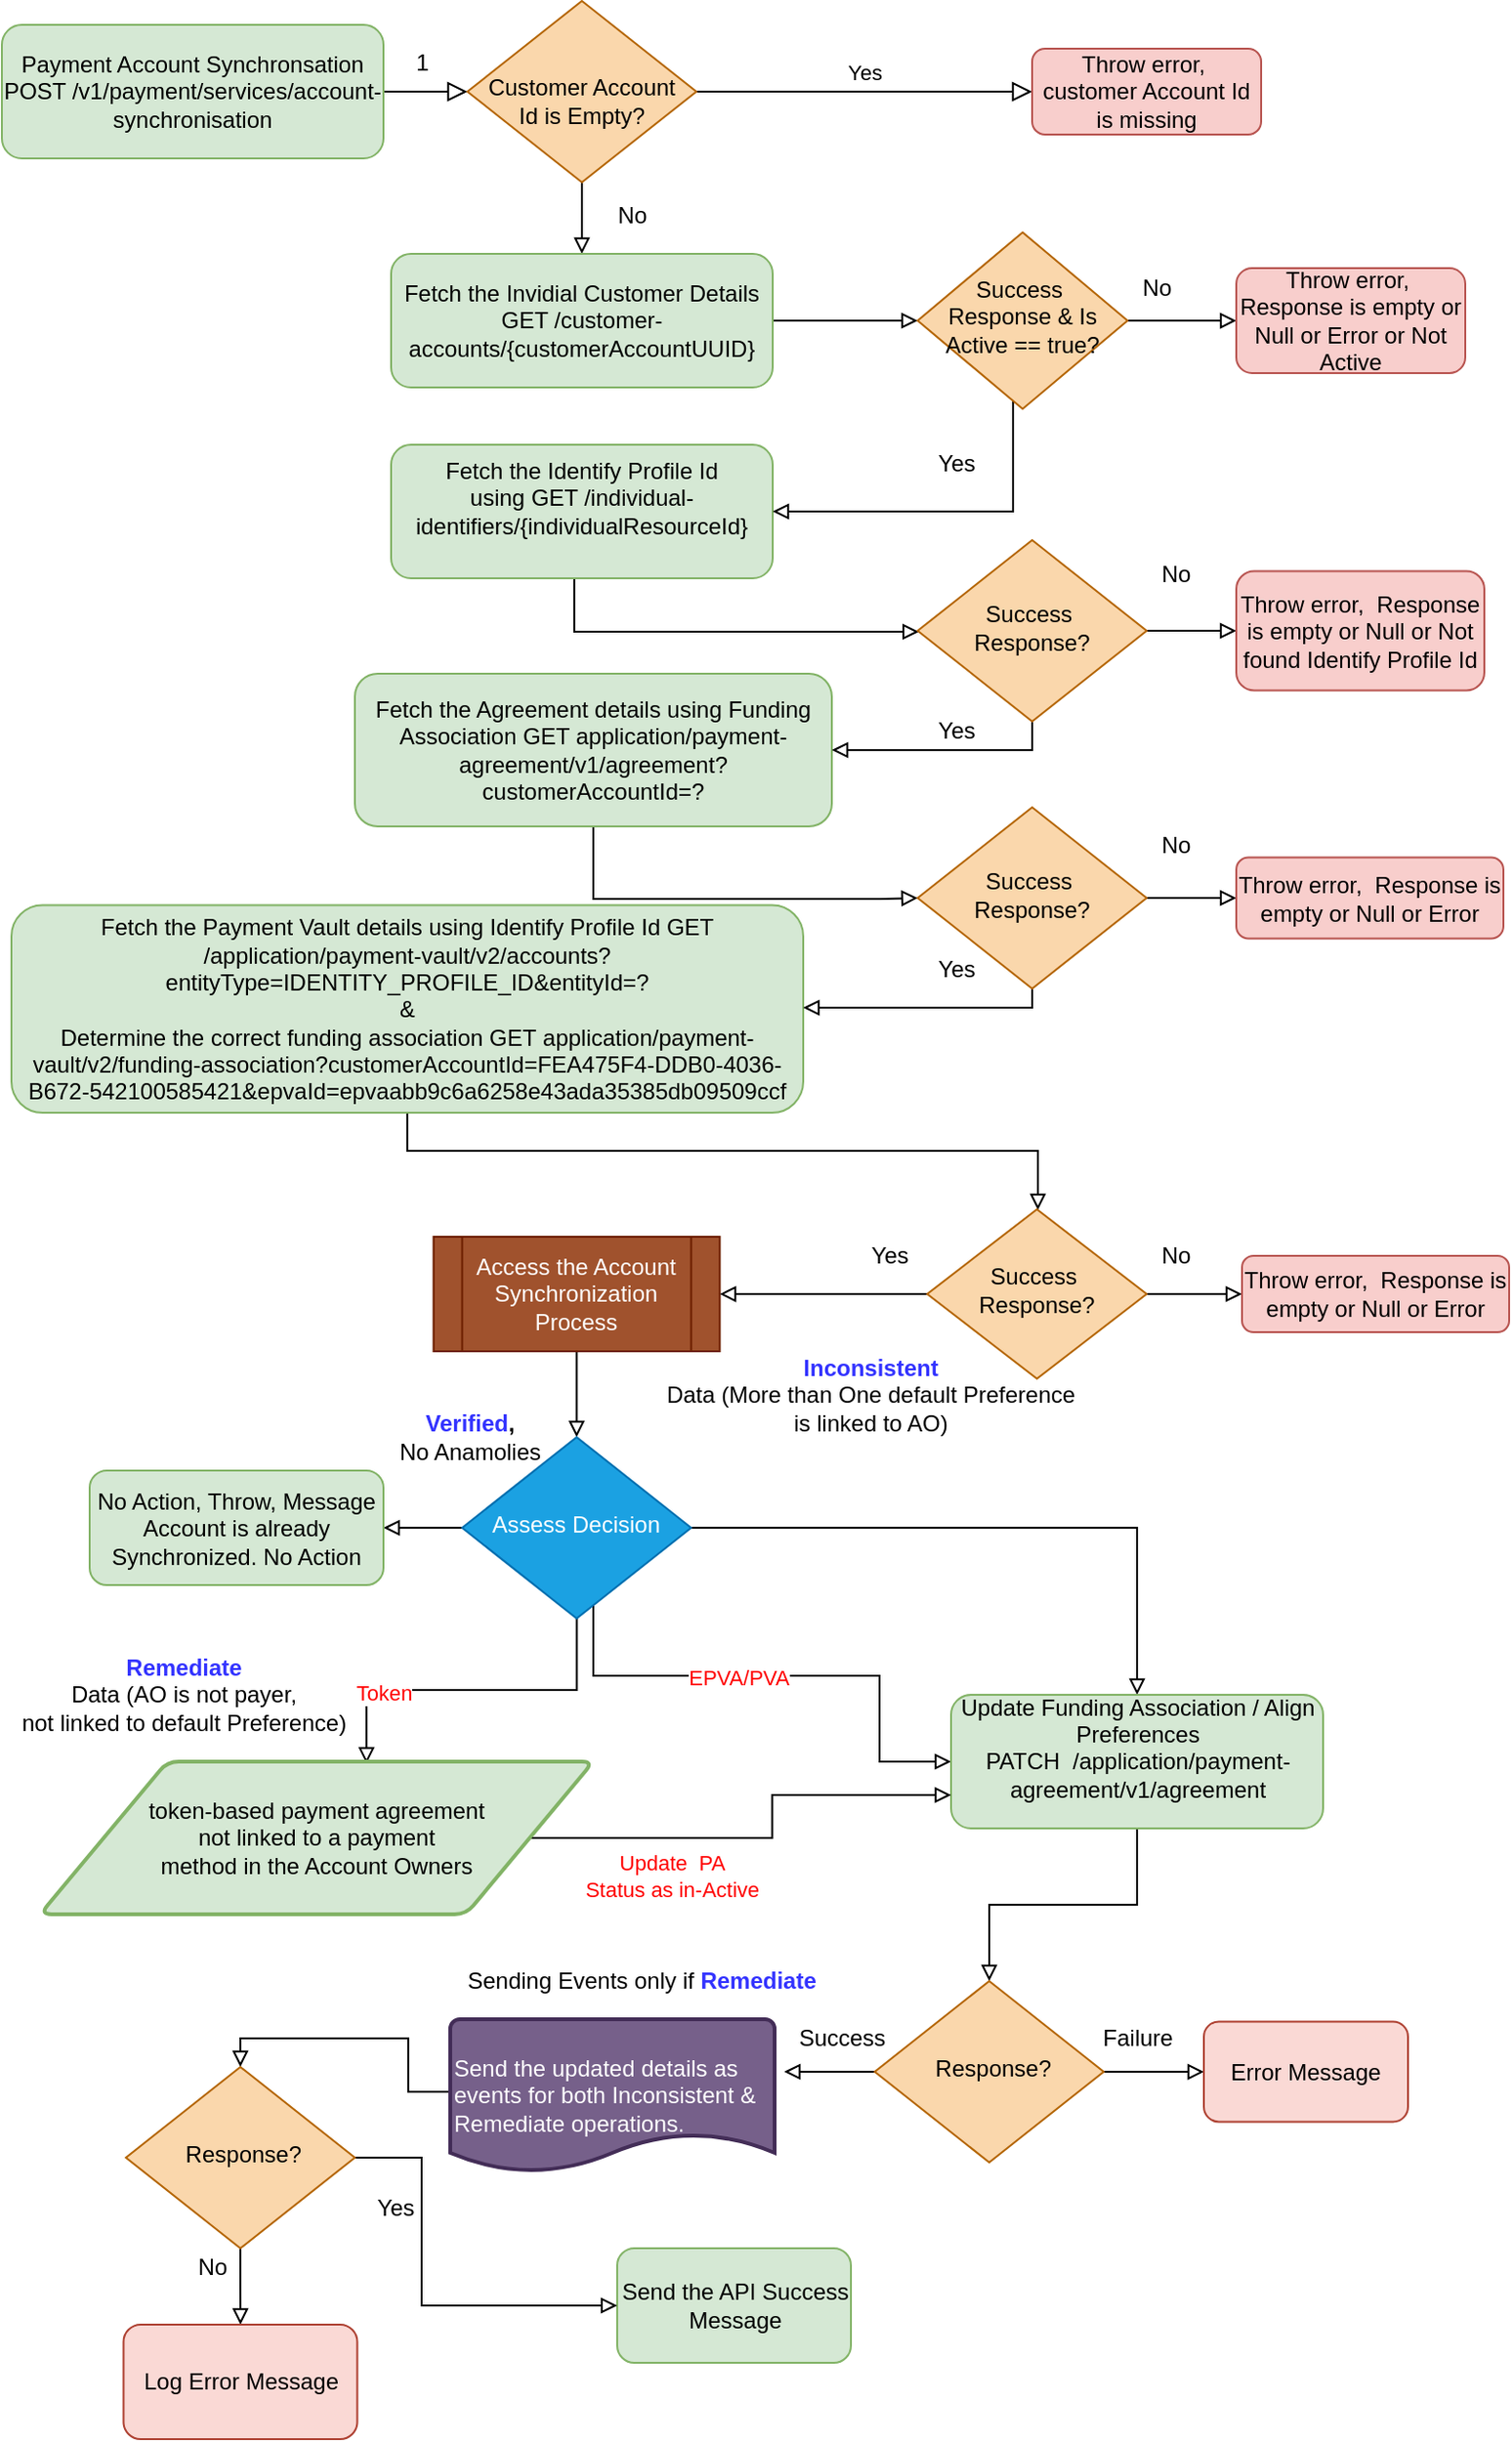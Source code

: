 <mxfile version="14.9.7" type="github">
  <diagram id="C5RBs43oDa-KdzZeNtuy" name="Page-1">
    <mxGraphModel dx="786" dy="378" grid="1" gridSize="10" guides="1" tooltips="1" connect="1" arrows="1" fold="1" page="1" pageScale="1" pageWidth="827" pageHeight="1169" math="0" shadow="0">
      <root>
        <mxCell id="WIyWlLk6GJQsqaUBKTNV-0" />
        <mxCell id="WIyWlLk6GJQsqaUBKTNV-1" parent="WIyWlLk6GJQsqaUBKTNV-0" />
        <mxCell id="WIyWlLk6GJQsqaUBKTNV-2" value="" style="rounded=0;html=1;jettySize=auto;orthogonalLoop=1;fontSize=11;endArrow=block;endFill=0;endSize=8;strokeWidth=1;shadow=0;labelBackgroundColor=none;edgeStyle=orthogonalEdgeStyle;" parent="WIyWlLk6GJQsqaUBKTNV-1" source="WIyWlLk6GJQsqaUBKTNV-3" target="WIyWlLk6GJQsqaUBKTNV-6" edge="1">
          <mxGeometry relative="1" as="geometry" />
        </mxCell>
        <mxCell id="WIyWlLk6GJQsqaUBKTNV-3" value="Payment Account Synchronsation POST /v1/payment/services/account-synchronisation" style="rounded=1;whiteSpace=wrap;html=1;fontSize=12;glass=0;strokeWidth=1;shadow=0;fillColor=#d5e8d4;strokeColor=#82b366;" parent="WIyWlLk6GJQsqaUBKTNV-1" vertex="1">
          <mxGeometry x="10" y="40" width="200" height="70" as="geometry" />
        </mxCell>
        <mxCell id="WIyWlLk6GJQsqaUBKTNV-5" value="Yes" style="edgeStyle=orthogonalEdgeStyle;rounded=0;html=1;jettySize=auto;orthogonalLoop=1;fontSize=11;endArrow=block;endFill=0;endSize=8;strokeWidth=1;shadow=0;labelBackgroundColor=none;" parent="WIyWlLk6GJQsqaUBKTNV-1" source="WIyWlLk6GJQsqaUBKTNV-6" target="WIyWlLk6GJQsqaUBKTNV-7" edge="1">
          <mxGeometry y="10" relative="1" as="geometry">
            <mxPoint as="offset" />
          </mxGeometry>
        </mxCell>
        <mxCell id="s9_wTmnSvpRN9PnZ6FVc-5" style="edgeStyle=orthogonalEdgeStyle;rounded=0;orthogonalLoop=1;jettySize=auto;html=1;startArrow=none;startFill=0;endArrow=block;endFill=0;" edge="1" parent="WIyWlLk6GJQsqaUBKTNV-1" source="WIyWlLk6GJQsqaUBKTNV-6" target="GFsSyfeKyiu5ZQWWRBK6-1">
          <mxGeometry relative="1" as="geometry" />
        </mxCell>
        <mxCell id="WIyWlLk6GJQsqaUBKTNV-6" value="&lt;br&gt;Customer Account Id is Empty?" style="rhombus;whiteSpace=wrap;html=1;shadow=0;fontFamily=Helvetica;fontSize=12;align=center;strokeWidth=1;spacing=6;spacingTop=-4;fillColor=#fad7ac;strokeColor=#b46504;" parent="WIyWlLk6GJQsqaUBKTNV-1" vertex="1">
          <mxGeometry x="254" y="27.5" width="120" height="95" as="geometry" />
        </mxCell>
        <mxCell id="WIyWlLk6GJQsqaUBKTNV-7" value="Throw error,&amp;nbsp; customer Account Id is missing" style="rounded=1;whiteSpace=wrap;html=1;fontSize=12;glass=0;strokeWidth=1;shadow=0;fillColor=#f8cecc;strokeColor=#b85450;" parent="WIyWlLk6GJQsqaUBKTNV-1" vertex="1">
          <mxGeometry x="550" y="52.5" width="120" height="45" as="geometry" />
        </mxCell>
        <mxCell id="GFsSyfeKyiu5ZQWWRBK6-6" style="edgeStyle=orthogonalEdgeStyle;rounded=0;orthogonalLoop=1;jettySize=auto;html=1;entryX=0;entryY=0.5;entryDx=0;entryDy=0;endArrow=block;endFill=0;" parent="WIyWlLk6GJQsqaUBKTNV-1" source="GFsSyfeKyiu5ZQWWRBK6-1" target="GFsSyfeKyiu5ZQWWRBK6-5" edge="1">
          <mxGeometry relative="1" as="geometry" />
        </mxCell>
        <mxCell id="GFsSyfeKyiu5ZQWWRBK6-1" value="Fetch the Invidial Customer Details GET /customer-accounts/{customerAccountUUID}" style="rounded=1;whiteSpace=wrap;html=1;fontSize=12;glass=0;strokeWidth=1;shadow=0;fillColor=#d5e8d4;strokeColor=#82b366;" parent="WIyWlLk6GJQsqaUBKTNV-1" vertex="1">
          <mxGeometry x="214" y="160" width="200" height="70" as="geometry" />
        </mxCell>
        <mxCell id="GFsSyfeKyiu5ZQWWRBK6-16" style="edgeStyle=orthogonalEdgeStyle;rounded=0;orthogonalLoop=1;jettySize=auto;html=1;endArrow=block;endFill=0;" parent="WIyWlLk6GJQsqaUBKTNV-1" source="GFsSyfeKyiu5ZQWWRBK6-2" target="GFsSyfeKyiu5ZQWWRBK6-14" edge="1">
          <mxGeometry relative="1" as="geometry">
            <Array as="points">
              <mxPoint x="310" y="358" />
            </Array>
          </mxGeometry>
        </mxCell>
        <mxCell id="GFsSyfeKyiu5ZQWWRBK6-2" value="Fetch the Identify Profile Id using&amp;nbsp;&lt;span&gt;GET /individual-identifiers/{individualResourceId}&lt;br&gt;&lt;br&gt;&lt;/span&gt;" style="rounded=1;whiteSpace=wrap;html=1;fontSize=12;glass=0;strokeWidth=1;shadow=0;fillColor=#d5e8d4;strokeColor=#82b366;" parent="WIyWlLk6GJQsqaUBKTNV-1" vertex="1">
          <mxGeometry x="214" y="260" width="200" height="70" as="geometry" />
        </mxCell>
        <mxCell id="GFsSyfeKyiu5ZQWWRBK6-23" style="edgeStyle=orthogonalEdgeStyle;rounded=0;orthogonalLoop=1;jettySize=auto;html=1;entryX=0;entryY=0.5;entryDx=0;entryDy=0;endArrow=block;endFill=0;" parent="WIyWlLk6GJQsqaUBKTNV-1" source="GFsSyfeKyiu5ZQWWRBK6-3" target="GFsSyfeKyiu5ZQWWRBK6-22" edge="1">
          <mxGeometry relative="1" as="geometry">
            <Array as="points">
              <mxPoint x="320" y="498" />
              <mxPoint x="470" y="498" />
            </Array>
          </mxGeometry>
        </mxCell>
        <mxCell id="GFsSyfeKyiu5ZQWWRBK6-3" value="Fetch the Agreement details using Funding Association G&lt;span&gt;ET application/payment-agreement/v1/agreement?customerAccountId=?&lt;/span&gt;&lt;span&gt;&lt;br&gt;&lt;/span&gt;" style="rounded=1;whiteSpace=wrap;html=1;fontSize=12;glass=0;strokeWidth=1;shadow=0;fillColor=#d5e8d4;strokeColor=#82b366;" parent="WIyWlLk6GJQsqaUBKTNV-1" vertex="1">
          <mxGeometry x="195" y="380" width="250" height="80" as="geometry" />
        </mxCell>
        <mxCell id="s9_wTmnSvpRN9PnZ6FVc-7" style="edgeStyle=orthogonalEdgeStyle;rounded=0;orthogonalLoop=1;jettySize=auto;html=1;startArrow=none;startFill=0;endArrow=block;endFill=0;" edge="1" parent="WIyWlLk6GJQsqaUBKTNV-1" source="GFsSyfeKyiu5ZQWWRBK6-4" target="GFsSyfeKyiu5ZQWWRBK6-60">
          <mxGeometry relative="1" as="geometry">
            <Array as="points">
              <mxPoint x="223" y="630" />
              <mxPoint x="553" y="630" />
            </Array>
          </mxGeometry>
        </mxCell>
        <mxCell id="GFsSyfeKyiu5ZQWWRBK6-4" value="Fetch the Payment Vault details using Identify Profile Id&amp;nbsp;&lt;span&gt;GET /application/payment-vault/v2/accounts?entityType=IDENTITY_PROFILE_ID&amp;amp;entityId=?&lt;br&gt;&amp;amp;&lt;br&gt;&lt;/span&gt;&lt;span class=&quot;s1&quot;&gt;Determine the correct funding association GET&amp;nbsp;&lt;/span&gt;&lt;span&gt;application/payment-vault/v2/funding-association?customerAccountId=FEA475F4-DDB0-4036-B672-542100585421&amp;amp;epvaId=epvaabb9c6a6258e43ada35385db09509ccf&lt;br&gt;&lt;/span&gt;" style="rounded=1;whiteSpace=wrap;html=1;fontSize=12;glass=0;strokeWidth=1;shadow=0;fillColor=#d5e8d4;strokeColor=#82b366;" parent="WIyWlLk6GJQsqaUBKTNV-1" vertex="1">
          <mxGeometry x="15" y="501.25" width="415" height="108.75" as="geometry" />
        </mxCell>
        <mxCell id="GFsSyfeKyiu5ZQWWRBK6-8" style="edgeStyle=orthogonalEdgeStyle;rounded=0;orthogonalLoop=1;jettySize=auto;html=1;entryX=1;entryY=0.5;entryDx=0;entryDy=0;endArrow=block;endFill=0;" parent="WIyWlLk6GJQsqaUBKTNV-1" source="GFsSyfeKyiu5ZQWWRBK6-5" target="GFsSyfeKyiu5ZQWWRBK6-2" edge="1">
          <mxGeometry relative="1" as="geometry">
            <Array as="points">
              <mxPoint x="540" y="295" />
            </Array>
          </mxGeometry>
        </mxCell>
        <mxCell id="GFsSyfeKyiu5ZQWWRBK6-10" style="edgeStyle=orthogonalEdgeStyle;rounded=0;orthogonalLoop=1;jettySize=auto;html=1;entryX=0;entryY=0.5;entryDx=0;entryDy=0;endArrow=block;endFill=0;" parent="WIyWlLk6GJQsqaUBKTNV-1" source="GFsSyfeKyiu5ZQWWRBK6-5" target="GFsSyfeKyiu5ZQWWRBK6-9" edge="1">
          <mxGeometry relative="1" as="geometry" />
        </mxCell>
        <mxCell id="GFsSyfeKyiu5ZQWWRBK6-5" value="Success&amp;nbsp; Response &amp;amp; Is Active == true?" style="rhombus;whiteSpace=wrap;html=1;shadow=0;fontFamily=Helvetica;fontSize=12;align=center;strokeWidth=1;spacing=6;spacingTop=-4;fillColor=#fad7ac;strokeColor=#b46504;" parent="WIyWlLk6GJQsqaUBKTNV-1" vertex="1">
          <mxGeometry x="490" y="148.75" width="110" height="92.5" as="geometry" />
        </mxCell>
        <mxCell id="GFsSyfeKyiu5ZQWWRBK6-9" value="Throw error,&amp;nbsp; Response is empty or Null or Error or Not Active" style="rounded=1;whiteSpace=wrap;html=1;fontSize=12;glass=0;strokeWidth=1;shadow=0;fillColor=#f8cecc;strokeColor=#b85450;" parent="WIyWlLk6GJQsqaUBKTNV-1" vertex="1">
          <mxGeometry x="657" y="167.5" width="120" height="55" as="geometry" />
        </mxCell>
        <mxCell id="GFsSyfeKyiu5ZQWWRBK6-12" value="No" style="text;html=1;align=center;verticalAlign=middle;resizable=0;points=[];autosize=1;strokeColor=none;" parent="WIyWlLk6GJQsqaUBKTNV-1" vertex="1">
          <mxGeometry x="600" y="167.5" width="30" height="20" as="geometry" />
        </mxCell>
        <mxCell id="GFsSyfeKyiu5ZQWWRBK6-13" value="Yes" style="text;html=1;align=center;verticalAlign=middle;resizable=0;points=[];autosize=1;strokeColor=none;" parent="WIyWlLk6GJQsqaUBKTNV-1" vertex="1">
          <mxGeometry x="490" y="260" width="40" height="20" as="geometry" />
        </mxCell>
        <mxCell id="GFsSyfeKyiu5ZQWWRBK6-19" style="edgeStyle=orthogonalEdgeStyle;rounded=0;orthogonalLoop=1;jettySize=auto;html=1;entryX=0;entryY=0.5;entryDx=0;entryDy=0;endArrow=block;endFill=0;" parent="WIyWlLk6GJQsqaUBKTNV-1" source="GFsSyfeKyiu5ZQWWRBK6-14" target="GFsSyfeKyiu5ZQWWRBK6-17" edge="1">
          <mxGeometry relative="1" as="geometry" />
        </mxCell>
        <mxCell id="GFsSyfeKyiu5ZQWWRBK6-96" style="edgeStyle=orthogonalEdgeStyle;rounded=0;orthogonalLoop=1;jettySize=auto;html=1;startArrow=none;startFill=0;endArrow=block;endFill=0;" parent="WIyWlLk6GJQsqaUBKTNV-1" source="GFsSyfeKyiu5ZQWWRBK6-14" target="GFsSyfeKyiu5ZQWWRBK6-3" edge="1">
          <mxGeometry relative="1" as="geometry">
            <Array as="points">
              <mxPoint x="550" y="420" />
            </Array>
          </mxGeometry>
        </mxCell>
        <mxCell id="GFsSyfeKyiu5ZQWWRBK6-14" value="Success&amp;nbsp; Response?" style="rhombus;whiteSpace=wrap;html=1;shadow=0;fontFamily=Helvetica;fontSize=12;align=center;strokeWidth=1;spacing=6;spacingTop=-4;fillColor=#fad7ac;strokeColor=#b46504;" parent="WIyWlLk6GJQsqaUBKTNV-1" vertex="1">
          <mxGeometry x="490" y="310" width="120" height="95" as="geometry" />
        </mxCell>
        <mxCell id="GFsSyfeKyiu5ZQWWRBK6-17" value="Throw error,&amp;nbsp; Response is empty or Null or Not found Identify Profile Id" style="rounded=1;whiteSpace=wrap;html=1;fontSize=12;glass=0;strokeWidth=1;shadow=0;fillColor=#f8cecc;strokeColor=#b85450;" parent="WIyWlLk6GJQsqaUBKTNV-1" vertex="1">
          <mxGeometry x="657" y="326.25" width="130" height="62.5" as="geometry" />
        </mxCell>
        <mxCell id="GFsSyfeKyiu5ZQWWRBK6-18" value="No" style="text;html=1;align=center;verticalAlign=middle;resizable=0;points=[];autosize=1;strokeColor=none;" parent="WIyWlLk6GJQsqaUBKTNV-1" vertex="1">
          <mxGeometry x="610" y="317.5" width="30" height="20" as="geometry" />
        </mxCell>
        <mxCell id="GFsSyfeKyiu5ZQWWRBK6-21" value="Yes" style="text;html=1;align=center;verticalAlign=middle;resizable=0;points=[];autosize=1;strokeColor=none;" parent="WIyWlLk6GJQsqaUBKTNV-1" vertex="1">
          <mxGeometry x="490" y="400" width="40" height="20" as="geometry" />
        </mxCell>
        <mxCell id="GFsSyfeKyiu5ZQWWRBK6-25" style="edgeStyle=orthogonalEdgeStyle;rounded=0;orthogonalLoop=1;jettySize=auto;html=1;entryX=0;entryY=0.5;entryDx=0;entryDy=0;endArrow=block;endFill=0;" parent="WIyWlLk6GJQsqaUBKTNV-1" source="GFsSyfeKyiu5ZQWWRBK6-22" target="GFsSyfeKyiu5ZQWWRBK6-24" edge="1">
          <mxGeometry relative="1" as="geometry" />
        </mxCell>
        <mxCell id="s9_wTmnSvpRN9PnZ6FVc-4" style="edgeStyle=orthogonalEdgeStyle;rounded=0;orthogonalLoop=1;jettySize=auto;html=1;startArrow=none;startFill=0;endArrow=block;endFill=0;" edge="1" parent="WIyWlLk6GJQsqaUBKTNV-1" source="GFsSyfeKyiu5ZQWWRBK6-22" target="GFsSyfeKyiu5ZQWWRBK6-4">
          <mxGeometry relative="1" as="geometry">
            <Array as="points">
              <mxPoint x="550" y="555" />
            </Array>
          </mxGeometry>
        </mxCell>
        <mxCell id="GFsSyfeKyiu5ZQWWRBK6-22" value="Success&amp;nbsp; Response?" style="rhombus;whiteSpace=wrap;html=1;shadow=0;fontFamily=Helvetica;fontSize=12;align=center;strokeWidth=1;spacing=6;spacingTop=-4;fillColor=#fad7ac;strokeColor=#b46504;" parent="WIyWlLk6GJQsqaUBKTNV-1" vertex="1">
          <mxGeometry x="490" y="450" width="120" height="95" as="geometry" />
        </mxCell>
        <mxCell id="GFsSyfeKyiu5ZQWWRBK6-24" value="Throw error,&amp;nbsp; Response is empty or Null or Error" style="rounded=1;whiteSpace=wrap;html=1;fontSize=12;glass=0;strokeWidth=1;shadow=0;fillColor=#f8cecc;strokeColor=#b85450;" parent="WIyWlLk6GJQsqaUBKTNV-1" vertex="1">
          <mxGeometry x="657" y="476.25" width="140" height="42.5" as="geometry" />
        </mxCell>
        <mxCell id="GFsSyfeKyiu5ZQWWRBK6-26" value="No" style="text;html=1;align=center;verticalAlign=middle;resizable=0;points=[];autosize=1;strokeColor=none;" parent="WIyWlLk6GJQsqaUBKTNV-1" vertex="1">
          <mxGeometry x="610" y="460" width="30" height="20" as="geometry" />
        </mxCell>
        <mxCell id="GFsSyfeKyiu5ZQWWRBK6-27" value="Yes" style="text;html=1;align=center;verticalAlign=middle;resizable=0;points=[];autosize=1;strokeColor=none;" parent="WIyWlLk6GJQsqaUBKTNV-1" vertex="1">
          <mxGeometry x="490" y="525" width="40" height="20" as="geometry" />
        </mxCell>
        <mxCell id="GFsSyfeKyiu5ZQWWRBK6-35" style="edgeStyle=orthogonalEdgeStyle;rounded=0;orthogonalLoop=1;jettySize=auto;html=1;entryX=0.5;entryY=0;entryDx=0;entryDy=0;endArrow=block;endFill=0;" parent="WIyWlLk6GJQsqaUBKTNV-1" source="GFsSyfeKyiu5ZQWWRBK6-30" target="GFsSyfeKyiu5ZQWWRBK6-34" edge="1">
          <mxGeometry relative="1" as="geometry" />
        </mxCell>
        <mxCell id="GFsSyfeKyiu5ZQWWRBK6-30" value="Access the Account Synchronization Process" style="shape=process;whiteSpace=wrap;html=1;backgroundOutline=1;fillColor=#a0522d;strokeColor=#6D1F00;fontColor=#ffffff;" parent="WIyWlLk6GJQsqaUBKTNV-1" vertex="1">
          <mxGeometry x="236.25" y="675.01" width="150" height="60" as="geometry" />
        </mxCell>
        <mxCell id="GFsSyfeKyiu5ZQWWRBK6-36" style="edgeStyle=orthogonalEdgeStyle;rounded=0;orthogonalLoop=1;jettySize=auto;html=1;endArrow=block;endFill=0;" parent="WIyWlLk6GJQsqaUBKTNV-1" source="GFsSyfeKyiu5ZQWWRBK6-34" target="GFsSyfeKyiu5ZQWWRBK6-37" edge="1">
          <mxGeometry relative="1" as="geometry">
            <mxPoint x="210" y="812.5" as="targetPoint" />
          </mxGeometry>
        </mxCell>
        <mxCell id="GFsSyfeKyiu5ZQWWRBK6-39" style="edgeStyle=orthogonalEdgeStyle;rounded=0;orthogonalLoop=1;jettySize=auto;html=1;entryX=0.5;entryY=0;entryDx=0;entryDy=0;endArrow=block;endFill=0;" parent="WIyWlLk6GJQsqaUBKTNV-1" source="GFsSyfeKyiu5ZQWWRBK6-34" target="GFsSyfeKyiu5ZQWWRBK6-42" edge="1">
          <mxGeometry relative="1" as="geometry">
            <mxPoint x="470" y="812.5" as="targetPoint" />
          </mxGeometry>
        </mxCell>
        <mxCell id="GFsSyfeKyiu5ZQWWRBK6-73" style="edgeStyle=orthogonalEdgeStyle;rounded=0;orthogonalLoop=1;jettySize=auto;html=1;entryX=0.59;entryY=0.013;entryDx=0;entryDy=0;entryPerimeter=0;endArrow=block;endFill=0;" parent="WIyWlLk6GJQsqaUBKTNV-1" source="GFsSyfeKyiu5ZQWWRBK6-34" target="GFsSyfeKyiu5ZQWWRBK6-71" edge="1">
          <mxGeometry relative="1" as="geometry" />
        </mxCell>
        <mxCell id="GFsSyfeKyiu5ZQWWRBK6-74" value="&lt;font color=&quot;#ff0000&quot;&gt;Token&lt;/font&gt;" style="edgeLabel;html=1;align=center;verticalAlign=middle;resizable=0;points=[];" parent="GFsSyfeKyiu5ZQWWRBK6-73" vertex="1" connectable="0">
          <mxGeometry x="0.494" y="1" relative="1" as="geometry">
            <mxPoint as="offset" />
          </mxGeometry>
        </mxCell>
        <mxCell id="GFsSyfeKyiu5ZQWWRBK6-75" style="edgeStyle=orthogonalEdgeStyle;rounded=0;orthogonalLoop=1;jettySize=auto;html=1;entryX=0;entryY=0.5;entryDx=0;entryDy=0;endArrow=block;endFill=0;" parent="WIyWlLk6GJQsqaUBKTNV-1" source="GFsSyfeKyiu5ZQWWRBK6-34" target="GFsSyfeKyiu5ZQWWRBK6-42" edge="1">
          <mxGeometry relative="1" as="geometry">
            <Array as="points">
              <mxPoint x="320" y="905" />
              <mxPoint x="470" y="905" />
              <mxPoint x="470" y="950" />
            </Array>
          </mxGeometry>
        </mxCell>
        <mxCell id="GFsSyfeKyiu5ZQWWRBK6-76" value="&lt;font color=&quot;#ff0000&quot;&gt;EPVA/PVA&lt;/font&gt;" style="edgeLabel;html=1;align=center;verticalAlign=middle;resizable=0;points=[];" parent="GFsSyfeKyiu5ZQWWRBK6-75" vertex="1" connectable="0">
          <mxGeometry x="-0.164" y="-1" relative="1" as="geometry">
            <mxPoint as="offset" />
          </mxGeometry>
        </mxCell>
        <mxCell id="GFsSyfeKyiu5ZQWWRBK6-34" value="Assess Decision" style="rhombus;whiteSpace=wrap;html=1;shadow=0;fontFamily=Helvetica;fontSize=12;align=center;strokeWidth=1;spacing=6;spacingTop=-4;fillColor=#1ba1e2;strokeColor=#006EAF;fontColor=#ffffff;" parent="WIyWlLk6GJQsqaUBKTNV-1" vertex="1">
          <mxGeometry x="251.25" y="780" width="120" height="95" as="geometry" />
        </mxCell>
        <mxCell id="GFsSyfeKyiu5ZQWWRBK6-37" value="No Action, Throw, Message Account is already Synchronized. No Action" style="rounded=1;whiteSpace=wrap;html=1;fillColor=#d5e8d4;strokeColor=#82b366;" parent="WIyWlLk6GJQsqaUBKTNV-1" vertex="1">
          <mxGeometry x="56" y="797.5" width="154" height="60" as="geometry" />
        </mxCell>
        <mxCell id="GFsSyfeKyiu5ZQWWRBK6-38" value="&lt;b&gt;&lt;font color=&quot;#3333ff&quot;&gt;Verified&lt;/font&gt;, &lt;br&gt;&lt;/b&gt;No Anamolies" style="text;html=1;align=center;verticalAlign=middle;resizable=0;points=[];autosize=1;strokeColor=none;" parent="WIyWlLk6GJQsqaUBKTNV-1" vertex="1">
          <mxGeometry x="210" y="765" width="90" height="30" as="geometry" />
        </mxCell>
        <mxCell id="GFsSyfeKyiu5ZQWWRBK6-40" value="&lt;b&gt;&lt;font color=&quot;#3333ff&quot;&gt;Inconsistent&lt;/font&gt;&lt;br&gt;&lt;/b&gt;Data (More than One default Preference &lt;br&gt;is linked to AO)" style="text;html=1;align=center;verticalAlign=middle;resizable=0;points=[];autosize=1;strokeColor=none;" parent="WIyWlLk6GJQsqaUBKTNV-1" vertex="1">
          <mxGeometry x="350" y="732.5" width="230" height="50" as="geometry" />
        </mxCell>
        <mxCell id="GFsSyfeKyiu5ZQWWRBK6-44" style="edgeStyle=orthogonalEdgeStyle;rounded=0;orthogonalLoop=1;jettySize=auto;html=1;entryX=0.5;entryY=0;entryDx=0;entryDy=0;endArrow=block;endFill=0;" parent="WIyWlLk6GJQsqaUBKTNV-1" source="GFsSyfeKyiu5ZQWWRBK6-42" target="GFsSyfeKyiu5ZQWWRBK6-43" edge="1">
          <mxGeometry relative="1" as="geometry" />
        </mxCell>
        <mxCell id="GFsSyfeKyiu5ZQWWRBK6-42" value="&lt;span&gt;Update Funding Association / Align Preferences&lt;br&gt;PATCH&amp;nbsp; /application/payment-agreement/v1/agreement&lt;br&gt;&lt;br&gt;&lt;/span&gt;" style="rounded=1;whiteSpace=wrap;html=1;fontSize=12;glass=0;strokeWidth=1;shadow=0;fillColor=#d5e8d4;strokeColor=#82b366;" parent="WIyWlLk6GJQsqaUBKTNV-1" vertex="1">
          <mxGeometry x="507.5" y="915" width="195" height="70" as="geometry" />
        </mxCell>
        <mxCell id="GFsSyfeKyiu5ZQWWRBK6-49" style="edgeStyle=orthogonalEdgeStyle;rounded=0;orthogonalLoop=1;jettySize=auto;html=1;entryX=1;entryY=0.5;entryDx=0;entryDy=0;endArrow=block;endFill=0;" parent="WIyWlLk6GJQsqaUBKTNV-1" source="GFsSyfeKyiu5ZQWWRBK6-43" edge="1">
          <mxGeometry relative="1" as="geometry">
            <mxPoint x="420" y="1112.5" as="targetPoint" />
          </mxGeometry>
        </mxCell>
        <mxCell id="GFsSyfeKyiu5ZQWWRBK6-52" style="edgeStyle=orthogonalEdgeStyle;rounded=0;orthogonalLoop=1;jettySize=auto;html=1;endArrow=block;endFill=0;" parent="WIyWlLk6GJQsqaUBKTNV-1" source="GFsSyfeKyiu5ZQWWRBK6-43" target="GFsSyfeKyiu5ZQWWRBK6-50" edge="1">
          <mxGeometry relative="1" as="geometry" />
        </mxCell>
        <mxCell id="GFsSyfeKyiu5ZQWWRBK6-43" value="&amp;nbsp;Response?" style="rhombus;whiteSpace=wrap;html=1;shadow=0;fontFamily=Helvetica;fontSize=12;align=center;strokeWidth=1;spacing=6;spacingTop=-4;fillColor=#fad7ac;strokeColor=#b46504;" parent="WIyWlLk6GJQsqaUBKTNV-1" vertex="1">
          <mxGeometry x="467.5" y="1065" width="120" height="95" as="geometry" />
        </mxCell>
        <mxCell id="GFsSyfeKyiu5ZQWWRBK6-46" value="&lt;b&gt;&lt;font color=&quot;#3333ff&quot;&gt;Remediate&lt;/font&gt;&lt;br&gt;&lt;/b&gt;Data (AO is not payer, &lt;br&gt;not linked to default Preference&lt;font style=&quot;font-size: 12px&quot;&gt;)&lt;/font&gt;" style="text;html=1;align=center;verticalAlign=middle;resizable=0;points=[];autosize=1;strokeColor=none;" parent="WIyWlLk6GJQsqaUBKTNV-1" vertex="1">
          <mxGeometry x="10" y="890" width="190" height="50" as="geometry" />
        </mxCell>
        <mxCell id="GFsSyfeKyiu5ZQWWRBK6-50" value="Error Message" style="rounded=1;whiteSpace=wrap;html=1;fillColor=#fad9d5;strokeColor=#ae4132;" parent="WIyWlLk6GJQsqaUBKTNV-1" vertex="1">
          <mxGeometry x="640" y="1086.25" width="107" height="52.5" as="geometry" />
        </mxCell>
        <mxCell id="GFsSyfeKyiu5ZQWWRBK6-51" value="Success" style="text;html=1;align=center;verticalAlign=middle;resizable=0;points=[];autosize=1;strokeColor=none;" parent="WIyWlLk6GJQsqaUBKTNV-1" vertex="1">
          <mxGeometry x="420" y="1085" width="60" height="20" as="geometry" />
        </mxCell>
        <mxCell id="GFsSyfeKyiu5ZQWWRBK6-53" value="Failure" style="text;html=1;align=center;verticalAlign=middle;resizable=0;points=[];autosize=1;strokeColor=none;" parent="WIyWlLk6GJQsqaUBKTNV-1" vertex="1">
          <mxGeometry x="580" y="1085" width="50" height="20" as="geometry" />
        </mxCell>
        <mxCell id="GFsSyfeKyiu5ZQWWRBK6-85" style="edgeStyle=orthogonalEdgeStyle;rounded=0;orthogonalLoop=1;jettySize=auto;html=1;entryX=0.5;entryY=0;entryDx=0;entryDy=0;endArrow=block;endFill=0;" parent="WIyWlLk6GJQsqaUBKTNV-1" source="GFsSyfeKyiu5ZQWWRBK6-55" target="GFsSyfeKyiu5ZQWWRBK6-79" edge="1">
          <mxGeometry relative="1" as="geometry">
            <Array as="points">
              <mxPoint x="223" y="1123" />
              <mxPoint x="223" y="1095" />
              <mxPoint x="135" y="1095" />
            </Array>
          </mxGeometry>
        </mxCell>
        <mxCell id="GFsSyfeKyiu5ZQWWRBK6-55" value="&lt;span&gt;Send the updated details as events for both Inconsistent &amp;amp; Remediate operations.&lt;/span&gt;" style="strokeWidth=2;html=1;shape=mxgraph.flowchart.document2;whiteSpace=wrap;size=0.25;fillColor=#76608a;strokeColor=#432D57;fontColor=#ffffff;align=left;" parent="WIyWlLk6GJQsqaUBKTNV-1" vertex="1">
          <mxGeometry x="245" y="1085" width="170" height="80" as="geometry" />
        </mxCell>
        <mxCell id="GFsSyfeKyiu5ZQWWRBK6-58" value="&lt;span&gt;Send the API Success Message&lt;br&gt;&lt;/span&gt;" style="rounded=1;whiteSpace=wrap;html=1;fontSize=12;glass=0;strokeWidth=1;shadow=0;fillColor=#d5e8d4;strokeColor=#82b366;" parent="WIyWlLk6GJQsqaUBKTNV-1" vertex="1">
          <mxGeometry x="332.5" y="1205" width="122.5" height="60" as="geometry" />
        </mxCell>
        <mxCell id="GFsSyfeKyiu5ZQWWRBK6-66" style="edgeStyle=orthogonalEdgeStyle;rounded=0;orthogonalLoop=1;jettySize=auto;html=1;entryX=0;entryY=0.5;entryDx=0;entryDy=0;endArrow=block;endFill=0;" parent="WIyWlLk6GJQsqaUBKTNV-1" source="GFsSyfeKyiu5ZQWWRBK6-60" edge="1">
          <mxGeometry relative="1" as="geometry">
            <mxPoint x="660" y="705" as="targetPoint" />
          </mxGeometry>
        </mxCell>
        <mxCell id="GFsSyfeKyiu5ZQWWRBK6-95" style="edgeStyle=orthogonalEdgeStyle;rounded=0;orthogonalLoop=1;jettySize=auto;html=1;entryX=1;entryY=0.5;entryDx=0;entryDy=0;endArrow=block;endFill=0;" parent="WIyWlLk6GJQsqaUBKTNV-1" source="GFsSyfeKyiu5ZQWWRBK6-60" target="GFsSyfeKyiu5ZQWWRBK6-30" edge="1">
          <mxGeometry relative="1" as="geometry" />
        </mxCell>
        <mxCell id="GFsSyfeKyiu5ZQWWRBK6-60" value="Success&amp;nbsp; Response?" style="rhombus;whiteSpace=wrap;html=1;shadow=0;fontFamily=Helvetica;fontSize=12;align=center;strokeWidth=1;spacing=6;spacingTop=-4;fillColor=#fad7ac;strokeColor=#b46504;" parent="WIyWlLk6GJQsqaUBKTNV-1" vertex="1">
          <mxGeometry x="495" y="660.63" width="115" height="88.75" as="geometry" />
        </mxCell>
        <mxCell id="GFsSyfeKyiu5ZQWWRBK6-64" value="Yes" style="text;html=1;align=center;verticalAlign=middle;resizable=0;points=[];autosize=1;strokeColor=none;" parent="WIyWlLk6GJQsqaUBKTNV-1" vertex="1">
          <mxGeometry x="455" y="675.01" width="40" height="20" as="geometry" />
        </mxCell>
        <mxCell id="GFsSyfeKyiu5ZQWWRBK6-65" value="Throw error,&amp;nbsp; Response is empty or Null or Error" style="rounded=1;whiteSpace=wrap;html=1;fontSize=12;glass=0;strokeWidth=1;shadow=0;fillColor=#f8cecc;strokeColor=#b85450;" parent="WIyWlLk6GJQsqaUBKTNV-1" vertex="1">
          <mxGeometry x="660" y="685.01" width="140" height="40" as="geometry" />
        </mxCell>
        <mxCell id="GFsSyfeKyiu5ZQWWRBK6-67" value="No" style="text;html=1;align=center;verticalAlign=middle;resizable=0;points=[];autosize=1;strokeColor=none;" parent="WIyWlLk6GJQsqaUBKTNV-1" vertex="1">
          <mxGeometry x="610" y="675.01" width="30" height="20" as="geometry" />
        </mxCell>
        <mxCell id="GFsSyfeKyiu5ZQWWRBK6-70" value="Sending Events only if&amp;nbsp;&lt;b&gt;&lt;font color=&quot;#3333ff&quot;&gt;Remediate&lt;/font&gt;&lt;/b&gt;" style="text;html=1;align=center;verticalAlign=middle;resizable=0;points=[];autosize=1;strokeColor=none;" parent="WIyWlLk6GJQsqaUBKTNV-1" vertex="1">
          <mxGeometry x="245" y="1055" width="200" height="20" as="geometry" />
        </mxCell>
        <mxCell id="GFsSyfeKyiu5ZQWWRBK6-77" style="edgeStyle=orthogonalEdgeStyle;rounded=0;orthogonalLoop=1;jettySize=auto;html=1;entryX=0;entryY=0.75;entryDx=0;entryDy=0;endArrow=block;endFill=0;" parent="WIyWlLk6GJQsqaUBKTNV-1" source="GFsSyfeKyiu5ZQWWRBK6-71" target="GFsSyfeKyiu5ZQWWRBK6-42" edge="1">
          <mxGeometry relative="1" as="geometry" />
        </mxCell>
        <mxCell id="GFsSyfeKyiu5ZQWWRBK6-97" value="&lt;font color=&quot;#ff0000&quot;&gt;Update&amp;nbsp; PA &lt;br&gt;Status as in-Active&lt;/font&gt;" style="edgeLabel;html=1;align=center;verticalAlign=middle;resizable=0;points=[];" parent="GFsSyfeKyiu5ZQWWRBK6-77" vertex="1" connectable="0">
          <mxGeometry x="-0.496" relative="1" as="geometry">
            <mxPoint x="13" y="20" as="offset" />
          </mxGeometry>
        </mxCell>
        <mxCell id="GFsSyfeKyiu5ZQWWRBK6-71" value="token-based payment agreement&lt;br&gt;not linked to a payment&lt;br&gt;method in the Account Owners" style="shape=parallelogram;html=1;strokeWidth=2;perimeter=parallelogramPerimeter;whiteSpace=wrap;rounded=1;arcSize=12;size=0.23;fillColor=#d5e8d4;strokeColor=#82b366;" parent="WIyWlLk6GJQsqaUBKTNV-1" vertex="1">
          <mxGeometry x="30" y="950" width="290" height="80" as="geometry" />
        </mxCell>
        <mxCell id="GFsSyfeKyiu5ZQWWRBK6-86" style="edgeStyle=orthogonalEdgeStyle;rounded=0;orthogonalLoop=1;jettySize=auto;html=1;entryX=0;entryY=0.5;entryDx=0;entryDy=0;endArrow=block;endFill=0;" parent="WIyWlLk6GJQsqaUBKTNV-1" source="GFsSyfeKyiu5ZQWWRBK6-79" target="GFsSyfeKyiu5ZQWWRBK6-58" edge="1">
          <mxGeometry relative="1" as="geometry">
            <Array as="points">
              <mxPoint x="230" y="1158" />
              <mxPoint x="230" y="1235" />
            </Array>
          </mxGeometry>
        </mxCell>
        <mxCell id="GFsSyfeKyiu5ZQWWRBK6-87" value="" style="edgeStyle=orthogonalEdgeStyle;rounded=0;orthogonalLoop=1;jettySize=auto;html=1;endArrow=block;endFill=0;" parent="WIyWlLk6GJQsqaUBKTNV-1" source="GFsSyfeKyiu5ZQWWRBK6-79" target="GFsSyfeKyiu5ZQWWRBK6-84" edge="1">
          <mxGeometry relative="1" as="geometry" />
        </mxCell>
        <mxCell id="GFsSyfeKyiu5ZQWWRBK6-79" value="&amp;nbsp;Response?" style="rhombus;whiteSpace=wrap;html=1;shadow=0;fontFamily=Helvetica;fontSize=12;align=center;strokeWidth=1;spacing=6;spacingTop=-4;fillColor=#fad7ac;strokeColor=#b46504;" parent="WIyWlLk6GJQsqaUBKTNV-1" vertex="1">
          <mxGeometry x="75" y="1110" width="120" height="95" as="geometry" />
        </mxCell>
        <mxCell id="GFsSyfeKyiu5ZQWWRBK6-84" value="&lt;span&gt;Log Error Message&lt;br&gt;&lt;/span&gt;" style="rounded=1;whiteSpace=wrap;html=1;fontSize=12;glass=0;strokeWidth=1;shadow=0;fillColor=#fad9d5;strokeColor=#ae4132;" parent="WIyWlLk6GJQsqaUBKTNV-1" vertex="1">
          <mxGeometry x="73.75" y="1245" width="122.5" height="60" as="geometry" />
        </mxCell>
        <mxCell id="GFsSyfeKyiu5ZQWWRBK6-89" value="No" style="text;html=1;align=center;verticalAlign=middle;resizable=0;points=[];autosize=1;strokeColor=none;" parent="WIyWlLk6GJQsqaUBKTNV-1" vertex="1">
          <mxGeometry x="105" y="1205" width="30" height="20" as="geometry" />
        </mxCell>
        <mxCell id="GFsSyfeKyiu5ZQWWRBK6-90" value="Yes" style="text;html=1;align=center;verticalAlign=middle;resizable=0;points=[];autosize=1;strokeColor=none;" parent="WIyWlLk6GJQsqaUBKTNV-1" vertex="1">
          <mxGeometry x="196.25" y="1174" width="40" height="20" as="geometry" />
        </mxCell>
        <mxCell id="s9_wTmnSvpRN9PnZ6FVc-6" value="No" style="text;html=1;align=center;verticalAlign=middle;resizable=0;points=[];autosize=1;strokeColor=none;" vertex="1" parent="WIyWlLk6GJQsqaUBKTNV-1">
          <mxGeometry x="325" y="130" width="30" height="20" as="geometry" />
        </mxCell>
        <mxCell id="s9_wTmnSvpRN9PnZ6FVc-8" value="1" style="text;html=1;align=center;verticalAlign=middle;resizable=0;points=[];autosize=1;strokeColor=none;" vertex="1" parent="WIyWlLk6GJQsqaUBKTNV-1">
          <mxGeometry x="220" y="50" width="20" height="20" as="geometry" />
        </mxCell>
      </root>
    </mxGraphModel>
  </diagram>
</mxfile>
